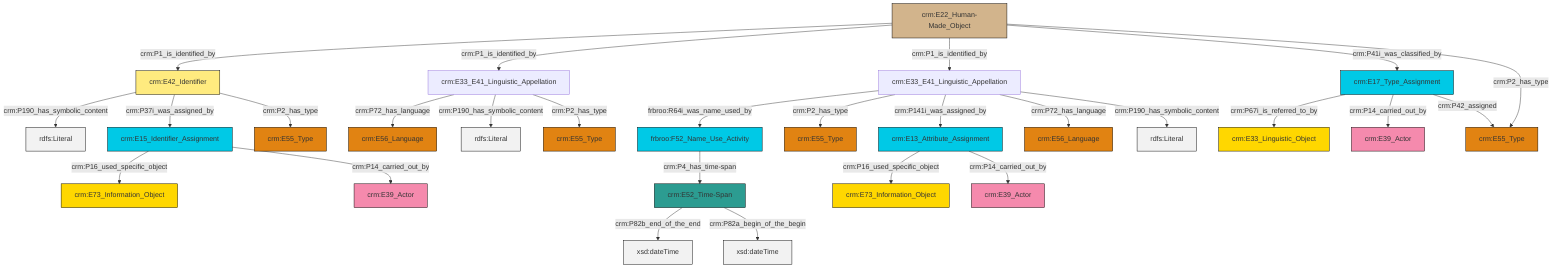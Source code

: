 graph TD
classDef Literal fill:#f2f2f2,stroke:#000000;
classDef CRM_Entity fill:#FFFFFF,stroke:#000000;
classDef Temporal_Entity fill:#00C9E6, stroke:#000000;
classDef Type fill:#E18312, stroke:#000000;
classDef Time-Span fill:#2C9C91, stroke:#000000;
classDef Appellation fill:#FFEB7F, stroke:#000000;
classDef Place fill:#008836, stroke:#000000;
classDef Persistent_Item fill:#B266B2, stroke:#000000;
classDef Conceptual_Object fill:#FFD700, stroke:#000000;
classDef Physical_Thing fill:#D2B48C, stroke:#000000;
classDef Actor fill:#f58aad, stroke:#000000;
classDef PC_Classes fill:#4ce600, stroke:#000000;
classDef Multi fill:#cccccc,stroke:#000000;

4["crm:E33_E41_Linguistic_Appellation"]:::Default -->|frbroo:R64i_was_name_used_by| 5["frbroo:F52_Name_Use_Activity"]:::Temporal_Entity
8["crm:E17_Type_Assignment"]:::Temporal_Entity -->|crm:P67i_is_referred_to_by| 2["crm:E33_Linguistic_Object"]:::Conceptual_Object
13["crm:E13_Attribute_Assignment"]:::Temporal_Entity -->|crm:P16_used_specific_object| 14["crm:E73_Information_Object"]:::Conceptual_Object
8["crm:E17_Type_Assignment"]:::Temporal_Entity -->|crm:P14_carried_out_by| 19["crm:E39_Actor"]:::Actor
4["crm:E33_E41_Linguistic_Appellation"]:::Default -->|crm:P2_has_type| 20["crm:E55_Type"]:::Type
4["crm:E33_E41_Linguistic_Appellation"]:::Default -->|crm:P141i_was_assigned_by| 13["crm:E13_Attribute_Assignment"]:::Temporal_Entity
17["crm:E52_Time-Span"]:::Time-Span -->|crm:P82b_end_of_the_end| 27[xsd:dateTime]:::Literal
5["frbroo:F52_Name_Use_Activity"]:::Temporal_Entity -->|crm:P4_has_time-span| 17["crm:E52_Time-Span"]:::Time-Span
30["crm:E42_Identifier"]:::Appellation -->|crm:P190_has_symbolic_content| 31[rdfs:Literal]:::Literal
17["crm:E52_Time-Span"]:::Time-Span -->|crm:P82a_begin_of_the_begin| 32[xsd:dateTime]:::Literal
13["crm:E13_Attribute_Assignment"]:::Temporal_Entity -->|crm:P14_carried_out_by| 9["crm:E39_Actor"]:::Actor
36["crm:E33_E41_Linguistic_Appellation"]:::Default -->|crm:P72_has_language| 37["crm:E56_Language"]:::Type
36["crm:E33_E41_Linguistic_Appellation"]:::Default -->|crm:P190_has_symbolic_content| 38[rdfs:Literal]:::Literal
36["crm:E33_E41_Linguistic_Appellation"]:::Default -->|crm:P2_has_type| 23["crm:E55_Type"]:::Type
0["crm:E22_Human-Made_Object"]:::Physical_Thing -->|crm:P1_is_identified_by| 30["crm:E42_Identifier"]:::Appellation
30["crm:E42_Identifier"]:::Appellation -->|crm:P37i_was_assigned_by| 15["crm:E15_Identifier_Assignment"]:::Temporal_Entity
4["crm:E33_E41_Linguistic_Appellation"]:::Default -->|crm:P72_has_language| 44["crm:E56_Language"]:::Type
15["crm:E15_Identifier_Assignment"]:::Temporal_Entity -->|crm:P16_used_specific_object| 11["crm:E73_Information_Object"]:::Conceptual_Object
0["crm:E22_Human-Made_Object"]:::Physical_Thing -->|crm:P1_is_identified_by| 36["crm:E33_E41_Linguistic_Appellation"]:::Default
4["crm:E33_E41_Linguistic_Appellation"]:::Default -->|crm:P190_has_symbolic_content| 45[rdfs:Literal]:::Literal
30["crm:E42_Identifier"]:::Appellation -->|crm:P2_has_type| 41["crm:E55_Type"]:::Type
0["crm:E22_Human-Made_Object"]:::Physical_Thing -->|crm:P1_is_identified_by| 4["crm:E33_E41_Linguistic_Appellation"]:::Default
0["crm:E22_Human-Made_Object"]:::Physical_Thing -->|crm:P41i_was_classified_by| 8["crm:E17_Type_Assignment"]:::Temporal_Entity
8["crm:E17_Type_Assignment"]:::Temporal_Entity -->|crm:P42_assigned| 6["crm:E55_Type"]:::Type
15["crm:E15_Identifier_Assignment"]:::Temporal_Entity -->|crm:P14_carried_out_by| 28["crm:E39_Actor"]:::Actor
0["crm:E22_Human-Made_Object"]:::Physical_Thing -->|crm:P2_has_type| 6["crm:E55_Type"]:::Type
